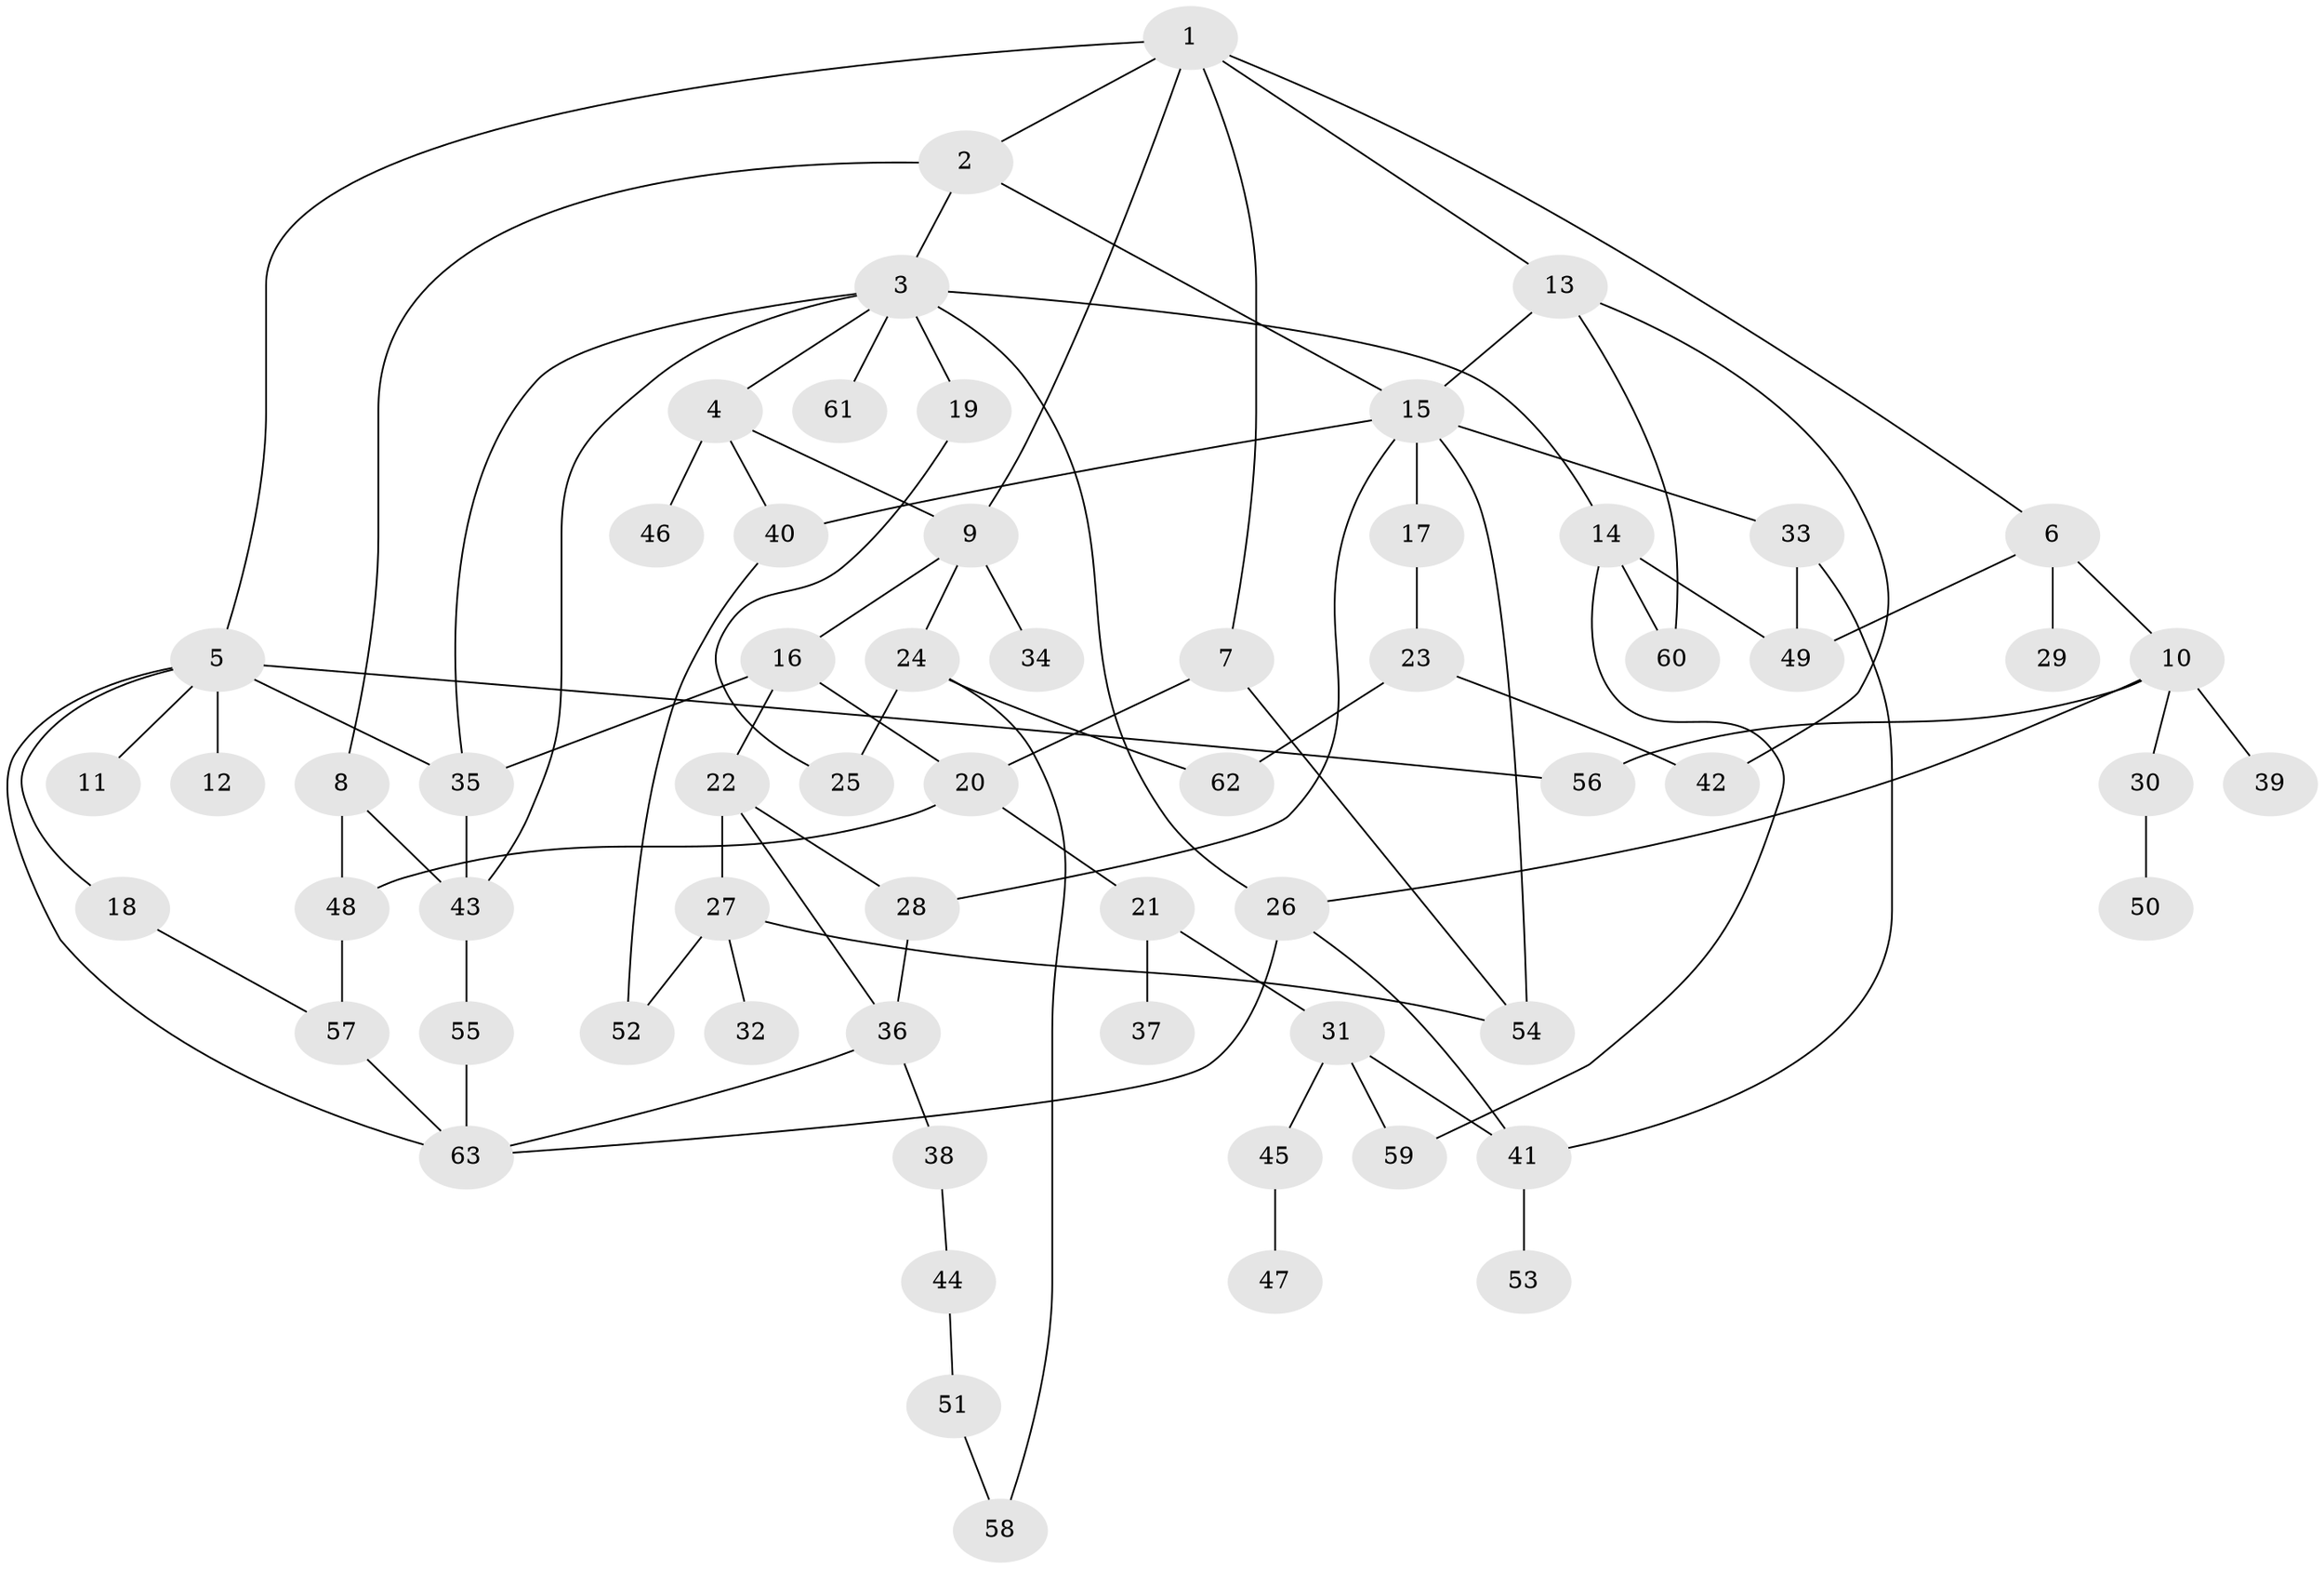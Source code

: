 // coarse degree distribution, {4: 0.08, 1: 0.4, 10: 0.04, 3: 0.08, 7: 0.08, 2: 0.2, 6: 0.04, 5: 0.08}
// Generated by graph-tools (version 1.1) at 2025/45/03/04/25 21:45:43]
// undirected, 63 vertices, 93 edges
graph export_dot {
graph [start="1"]
  node [color=gray90,style=filled];
  1;
  2;
  3;
  4;
  5;
  6;
  7;
  8;
  9;
  10;
  11;
  12;
  13;
  14;
  15;
  16;
  17;
  18;
  19;
  20;
  21;
  22;
  23;
  24;
  25;
  26;
  27;
  28;
  29;
  30;
  31;
  32;
  33;
  34;
  35;
  36;
  37;
  38;
  39;
  40;
  41;
  42;
  43;
  44;
  45;
  46;
  47;
  48;
  49;
  50;
  51;
  52;
  53;
  54;
  55;
  56;
  57;
  58;
  59;
  60;
  61;
  62;
  63;
  1 -- 2;
  1 -- 5;
  1 -- 6;
  1 -- 7;
  1 -- 13;
  1 -- 9;
  2 -- 3;
  2 -- 8;
  2 -- 15;
  3 -- 4;
  3 -- 14;
  3 -- 19;
  3 -- 61;
  3 -- 35;
  3 -- 43;
  3 -- 26;
  4 -- 9;
  4 -- 40;
  4 -- 46;
  5 -- 11;
  5 -- 12;
  5 -- 18;
  5 -- 35;
  5 -- 63;
  5 -- 56;
  6 -- 10;
  6 -- 29;
  6 -- 49;
  7 -- 20;
  7 -- 54;
  8 -- 43;
  8 -- 48;
  9 -- 16;
  9 -- 24;
  9 -- 34;
  10 -- 26;
  10 -- 30;
  10 -- 39;
  10 -- 56;
  13 -- 15;
  13 -- 42;
  13 -- 60;
  14 -- 59;
  14 -- 49;
  14 -- 60;
  15 -- 17;
  15 -- 33;
  15 -- 54;
  15 -- 40;
  15 -- 28;
  16 -- 20;
  16 -- 22;
  16 -- 35;
  17 -- 23;
  18 -- 57;
  19 -- 25;
  20 -- 21;
  20 -- 48;
  21 -- 31;
  21 -- 37;
  22 -- 27;
  22 -- 28;
  22 -- 36;
  23 -- 62;
  23 -- 42;
  24 -- 58;
  24 -- 62;
  24 -- 25;
  26 -- 63;
  26 -- 41;
  27 -- 32;
  27 -- 52;
  27 -- 54;
  28 -- 36;
  30 -- 50;
  31 -- 41;
  31 -- 45;
  31 -- 59;
  33 -- 41;
  33 -- 49;
  35 -- 43;
  36 -- 38;
  36 -- 63;
  38 -- 44;
  40 -- 52;
  41 -- 53;
  43 -- 55;
  44 -- 51;
  45 -- 47;
  48 -- 57;
  51 -- 58;
  55 -- 63;
  57 -- 63;
}

